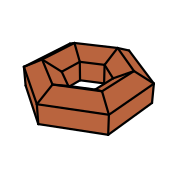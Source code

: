 <?xml version="1.0"?>
<!DOCTYPE ipe SYSTEM "ipe.dtd">
<ipe version="70218" creator="Ipe 7.2.23">
<info created="D:20161106124456" modified="D:20210727190113"/>
<ipestyle name="basic">
<symbol name="arrow/arc(spx)">
<path stroke="sym-stroke" fill="sym-stroke" pen="sym-pen">
0 0 m
-1 0.333 l
-1 -0.333 l
h
</path>
</symbol>
<symbol name="arrow/farc(spx)">
<path stroke="sym-stroke" fill="white" pen="sym-pen">
0 0 m
-1 0.333 l
-1 -0.333 l
h
</path>
</symbol>
<symbol name="arrow/ptarc(spx)">
<path stroke="sym-stroke" fill="sym-stroke" pen="sym-pen">
0 0 m
-1 0.333 l
-0.8 0 l
-1 -0.333 l
h
</path>
</symbol>
<symbol name="arrow/fptarc(spx)">
<path stroke="sym-stroke" fill="white" pen="sym-pen">
0 0 m
-1 0.333 l
-0.8 0 l
-1 -0.333 l
h
</path>
</symbol>
<symbol name="mark/circle(sx)" transformations="translations">
<path fill="sym-stroke">
0.6 0 0 0.6 0 0 e
0.4 0 0 0.4 0 0 e
</path>
</symbol>
<symbol name="mark/disk(sx)" transformations="translations">
<path fill="sym-stroke">
0.6 0 0 0.6 0 0 e
</path>
</symbol>
<symbol name="mark/fdisk(sfx)" transformations="translations">
<group>
<path fill="sym-fill">
0.5 0 0 0.5 0 0 e
</path>
<path fill="sym-stroke" fillrule="eofill">
0.6 0 0 0.6 0 0 e
0.4 0 0 0.4 0 0 e
</path>
</group>
</symbol>
<symbol name="mark/box(sx)" transformations="translations">
<path fill="sym-stroke" fillrule="eofill">
-0.6 -0.6 m
0.6 -0.6 l
0.6 0.6 l
-0.6 0.6 l
h
-0.4 -0.4 m
0.4 -0.4 l
0.4 0.4 l
-0.4 0.4 l
h
</path>
</symbol>
<symbol name="mark/square(sx)" transformations="translations">
<path fill="sym-stroke">
-0.6 -0.6 m
0.6 -0.6 l
0.6 0.6 l
-0.6 0.6 l
h
</path>
</symbol>
<symbol name="mark/fsquare(sfx)" transformations="translations">
<group>
<path fill="sym-fill">
-0.5 -0.5 m
0.5 -0.5 l
0.5 0.5 l
-0.5 0.5 l
h
</path>
<path fill="sym-stroke" fillrule="eofill">
-0.6 -0.6 m
0.6 -0.6 l
0.6 0.6 l
-0.6 0.6 l
h
-0.4 -0.4 m
0.4 -0.4 l
0.4 0.4 l
-0.4 0.4 l
h
</path>
</group>
</symbol>
<symbol name="mark/cross(sx)" transformations="translations">
<group>
<path fill="sym-stroke">
-0.43 -0.57 m
0.57 0.43 l
0.43 0.57 l
-0.57 -0.43 l
h
</path>
<path fill="sym-stroke">
-0.43 0.57 m
0.57 -0.43 l
0.43 -0.57 l
-0.57 0.43 l
h
</path>
</group>
</symbol>
<symbol name="arrow/fnormal(spx)">
<path stroke="sym-stroke" fill="white" pen="sym-pen">
0 0 m
-1 0.333 l
-1 -0.333 l
h
</path>
</symbol>
<symbol name="arrow/pointed(spx)">
<path stroke="sym-stroke" fill="sym-stroke" pen="sym-pen">
0 0 m
-1 0.333 l
-0.8 0 l
-1 -0.333 l
h
</path>
</symbol>
<symbol name="arrow/fpointed(spx)">
<path stroke="sym-stroke" fill="white" pen="sym-pen">
0 0 m
-1 0.333 l
-0.8 0 l
-1 -0.333 l
h
</path>
</symbol>
<symbol name="arrow/linear(spx)">
<path stroke="sym-stroke" pen="sym-pen">
-1 0.333 m
0 0 l
-1 -0.333 l
</path>
</symbol>
<symbol name="arrow/fdouble(spx)">
<path stroke="sym-stroke" fill="white" pen="sym-pen">
0 0 m
-1 0.333 l
-1 -0.333 l
h
-1 0 m
-2 0.333 l
-2 -0.333 l
h
</path>
</symbol>
<symbol name="arrow/double(spx)">
<path stroke="sym-stroke" fill="sym-stroke" pen="sym-pen">
0 0 m
-1 0.333 l
-1 -0.333 l
h
-1 0 m
-2 0.333 l
-2 -0.333 l
h
</path>
</symbol>
<anglesize name="22.5 deg" value="22.5"/>
<anglesize name="30 deg" value="30"/>
<anglesize name="45 deg" value="45"/>
<anglesize name="60 deg" value="60"/>
<anglesize name="90 deg" value="90"/>
<arrowsize name="large" value="10"/>
<arrowsize name="small" value="5"/>
<arrowsize name="tiny" value="3"/>
<color name="blue" value="0 0 1"/>
<color name="brown" value="0.647 0.165 0.165"/>
<color name="darkblue" value="0 0 0.545"/>
<color name="darkcyan" value="0 0.545 0.545"/>
<color name="darkgray" value="0.663"/>
<color name="darkgreen" value="0 0.392 0"/>
<color name="darkmagenta" value="0.545 0 0.545"/>
<color name="darkorange" value="1 0.549 0"/>
<color name="darkred" value="0.545 0 0"/>
<color name="gold" value="1 0.843 0"/>
<color name="gray" value="0.745"/>
<color name="green" value="0 1 0"/>
<color name="lightblue" value="0.678 0.847 0.902"/>
<color name="lightcyan" value="0.878 1 1"/>
<color name="lightgray" value="0.827"/>
<color name="lightgreen" value="0.565 0.933 0.565"/>
<color name="lightyellow" value="1 1 0.878"/>
<color name="navy" value="0 0 0.502"/>
<color name="orange" value="1 0.647 0"/>
<color name="pink" value="1 0.753 0.796"/>
<color name="purple" value="0.627 0.125 0.941"/>
<color name="red" value="1 0 0"/>
<color name="seagreen" value="0.18 0.545 0.341"/>
<color name="turquoise" value="0.251 0.878 0.816"/>
<color name="violet" value="0.933 0.51 0.933"/>
<color name="yellow" value="1 1 0"/>
<dashstyle name="dash dot dotted" value="[4 2 1 2 1 2] 0"/>
<dashstyle name="dash dotted" value="[4 2 1 2] 0"/>
<dashstyle name="dashed" value="[4] 0"/>
<dashstyle name="dotted" value="[1 3] 0"/>
<gridsize name="10 pts (~3.5 mm)" value="10"/>
<gridsize name="14 pts (~5 mm)" value="14"/>
<gridsize name="16 pts (~6 mm)" value="16"/>
<gridsize name="20 pts (~7 mm)" value="20"/>
<gridsize name="28 pts (~10 mm)" value="28"/>
<gridsize name="32 pts (~12 mm)" value="32"/>
<gridsize name="4 pts" value="4"/>
<gridsize name="56 pts (~20 mm)" value="56"/>
<gridsize name="8 pts (~3 mm)" value="8"/>
<opacity name="10%" value="0.1"/>
<opacity name="30%" value="0.3"/>
<opacity name="50%" value="0.5"/>
<opacity name="75%" value="0.75"/>
<pen name="fat" value="1.2"/>
<pen name="heavier" value="0.8"/>
<pen name="ultrafat" value="2"/>
<symbolsize name="large" value="5"/>
<symbolsize name="small" value="2"/>
<symbolsize name="tiny" value="1.1"/>
<textsize name="Huge" value="\Huge"/>
<textsize name="LARGE" value="\LARGE"/>
<textsize name="Large" value="\Large"/>
<textsize name="footnote" value="\footnotesize"/>
<textsize name="huge" value="\huge"/>
<textsize name="large" value="\large"/>
<textsize name="small" value="\small"/>
<textsize name="tiny" value="\tiny"/>
<textstyle name="center" begin="\begin{center}" end="\end{center}"/>
<textstyle name="item" begin="\begin{itemize}\item{}" end="\end{itemize}"/>
<textstyle name="itemize" begin="\begin{itemize}" end="\end{itemize}"/>
<tiling name="falling" angle="-60" step="4" width="1"/>
<tiling name="rising" angle="30" step="4" width="1"/>
</ipestyle>
<page>
<layer name="alpha"/>
<view layers="alpha" active="alpha"/>
<path layer="alpha" matrix="1 0 0 1 160 -320" stroke="0" pen="0">
64 768 m
64 704 l
128 704 l
128 768 l
h
</path>
<group>
<path stroke="black" fill="0.725 0.392 0.243" pen="0">
262.939 399.472 m
263.201 406.684 l
260.727 415.138 l
258.246 415.762 l
249.18 416.991 l
252.817 419.1 l
261.479 417.984 l
258.246 415.762 l
260.727 415.138 l
263.201 406.684 l
262.939 399.472 l
278.731 410.952 l
279.398 417.888 l
270.451 429.819 l
266.336 430.728 l
250.801 432.529 l
249.17 432.3 l
232.603 423.944 l
233.22 417.214 l
237.783 403.329 l
h
</path>
<path matrix="0.168 0 0 0.168 183.415 327.182" stroke="black" pen="heavier" cap="1">
296.459 535.905 m
292.783 575.964 l
</path>
<path matrix="0.168 0 0 0.168 183.415 327.182" stroke="black" pen="heavier" cap="1">
292.783 575.964 m
331.782 591.712 l
</path>
<path matrix="0.168 0 0 0.168 183.415 327.182" stroke="black" pen="heavier" cap="1">
331.782 591.712 m
373.821 565.474 l
</path>
<path matrix="0.168 0 0 0.168 183.415 327.182" stroke="black" pen="heavier" cap="1">
391.398 625.701 m
401.106 627.066 l
</path>
<path matrix="0.168 0 0 0.168 183.415 327.182" stroke="black" pen="heavier" cap="1">
401.106 627.066 m
412.575 586.679 l
</path>
<path matrix="0.168 0 0 0.168 183.415 327.182" stroke="black" pen="heavier" cap="1">
412.575 586.679 m
413.106 547.131 l
</path>
<path matrix="0.168 0 0 0.168 183.415 327.182" stroke="black" pen="heavier" cap="1">
518.07 610.935 m
493.579 616.346 l
</path>
<path matrix="0.168 0 0 0.168 183.415 327.182" stroke="black" pen="heavier" cap="1">
493.579 616.346 m
465.678 580.165 l
</path>
<path matrix="0.168 0 0 0.168 183.415 327.182" stroke="black" pen="heavier" cap="1">
465.678 580.165 m
464.665 540.488 l
</path>
<path matrix="0.168 0 0 0.168 183.415 327.182" stroke="black" pen="heavier" cap="1">
483.832 551.267 m
528.724 566.881 l
</path>
<path matrix="0.168 0 0 0.168 183.415 327.182" stroke="black" pen="heavier" cap="1">
528.724 566.881 m
571.325 539.917 l
</path>
<path matrix="0.168 0 0 0.168 183.415 327.182" stroke="black" pen="heavier" cap="1">
571.325 539.917 m
567.359 498.629 l
</path>
<path matrix="0.168 0 0 0.168 183.415 327.182" stroke="black" pen="heavier" cap="1">
445.423 527.264 m
460.193 523.547 l
</path>
<path matrix="0.168 0 0 0.168 183.415 327.182" stroke="black" pen="heavier" cap="1">
460.193 523.547 m
474.919 473.224 l
</path>
<path matrix="0.168 0 0 0.168 183.415 327.182" stroke="black" pen="heavier" cap="1">
474.919 473.224 m
473.358 430.295 l
</path>
<path matrix="0.168 0 0 0.168 183.415 327.182" stroke="black" pen="heavier" cap="1">
387.927 535.056 m
354.06 537.904 l
</path>
<path matrix="0.168 0 0 0.168 183.415 327.182" stroke="black" pen="heavier" cap="1">
354.06 537.904 m
320.506 495.852 l
</path>
<path matrix="0.168 0 0 0.168 183.415 327.182" stroke="black" pen="heavier" cap="1">
320.506 495.852 m
323.621 453.256 l
</path>
<path matrix="0.168 0 0 0.168 183.415 327.182" stroke="black" pen="heavier" cap="1">
445.423 527.264 m
387.927 535.056 l
</path>
<path matrix="0.168 0 0 0.168 183.415 327.182" stroke="black" pen="heavier" cap="1">
387.927 535.056 m
373.821 565.474 l
</path>
<path matrix="0.168 0 0 0.168 183.415 327.182" stroke="black" pen="heavier" cap="1">
373.821 565.474 m
412.575 586.679 l
</path>
<path matrix="0.168 0 0 0.168 183.415 327.182" stroke="black" pen="heavier" cap="1">
412.575 586.679 m
465.678 580.165 l
</path>
<path matrix="0.168 0 0 0.168 183.415 327.182" stroke="black" pen="heavier" cap="1">
465.678 580.165 m
483.832 551.267 l
</path>
<path matrix="0.168 0 0 0.168 183.415 327.182" stroke="black" pen="heavier" cap="1">
483.832 551.267 m
445.423 527.264 l
</path>
<path matrix="0.168 0 0 0.168 183.415 327.182" stroke="black" pen="heavier" cap="1">
460.193 523.547 m
354.06 537.904 l
</path>
<path matrix="0.168 0 0 0.168 183.415 327.182" stroke="black" pen="heavier" cap="1">
354.06 537.904 m
331.782 591.712 l
</path>
<path matrix="0.168 0 0 0.168 183.415 327.182" stroke="black" pen="heavier" cap="1">
331.782 591.712 m
401.106 627.066 l
</path>
<path matrix="0.168 0 0 0.168 183.415 327.182" stroke="black" pen="heavier" cap="1">
401.106 627.066 m
493.579 616.346 l
</path>
<path matrix="0.168 0 0 0.168 183.415 327.182" stroke="black" pen="heavier" cap="1">
493.579 616.346 m
528.724 566.881 l
</path>
<path matrix="0.168 0 0 0.168 183.415 327.182" stroke="black" pen="heavier" cap="1">
528.724 566.881 m
460.193 523.547 l
</path>
<path matrix="0.168 0 0 0.168 183.415 327.182" stroke="black" pen="heavier" cap="1">
474.919 473.224 m
320.506 495.852 l
</path>
<path matrix="0.168 0 0 0.168 183.415 327.182" stroke="black" pen="heavier" cap="1">
320.506 495.852 m
292.783 575.964 l
</path>
<path matrix="0.168 0 0 0.168 183.415 327.182" stroke="black" pen="heavier" cap="1">
292.783 575.964 m
391.398 625.701 l
</path>
<path matrix="0.168 0 0 0.168 183.415 327.182" stroke="black" pen="heavier" cap="1">
518.07 610.935 m
571.325 539.917 l
</path>
<path matrix="0.168 0 0 0.168 183.415 327.182" stroke="black" pen="heavier" cap="1">
571.325 539.917 m
474.919 473.224 l
</path>
<path matrix="0.168 0 0 0.168 183.415 327.182" stroke="black" pen="heavier" cap="1">
567.359 498.629 m
473.358 430.295 l
</path>
<path matrix="0.168 0 0 0.168 183.415 327.182" stroke="black" pen="heavier" cap="1">
473.358 430.295 m
323.621 453.256 l
</path>
<path matrix="0.168 0 0 0.168 183.415 327.182" stroke="black" pen="heavier" cap="1">
323.621 453.256 m
296.459 535.905 l
</path>
<path matrix="0.168 0 0 0.168 183.415 327.182" stroke="black" pen="heavier" cap="1">
464.665 540.488 m
413.106 547.131 l
</path>
<path matrix="0.168 0 0 0.168 183.415 327.182" stroke="black" pen="heavier" cap="1">
391.458 534.577 m
413.106 547.131 l
</path>
</group>
</page>
</ipe>
